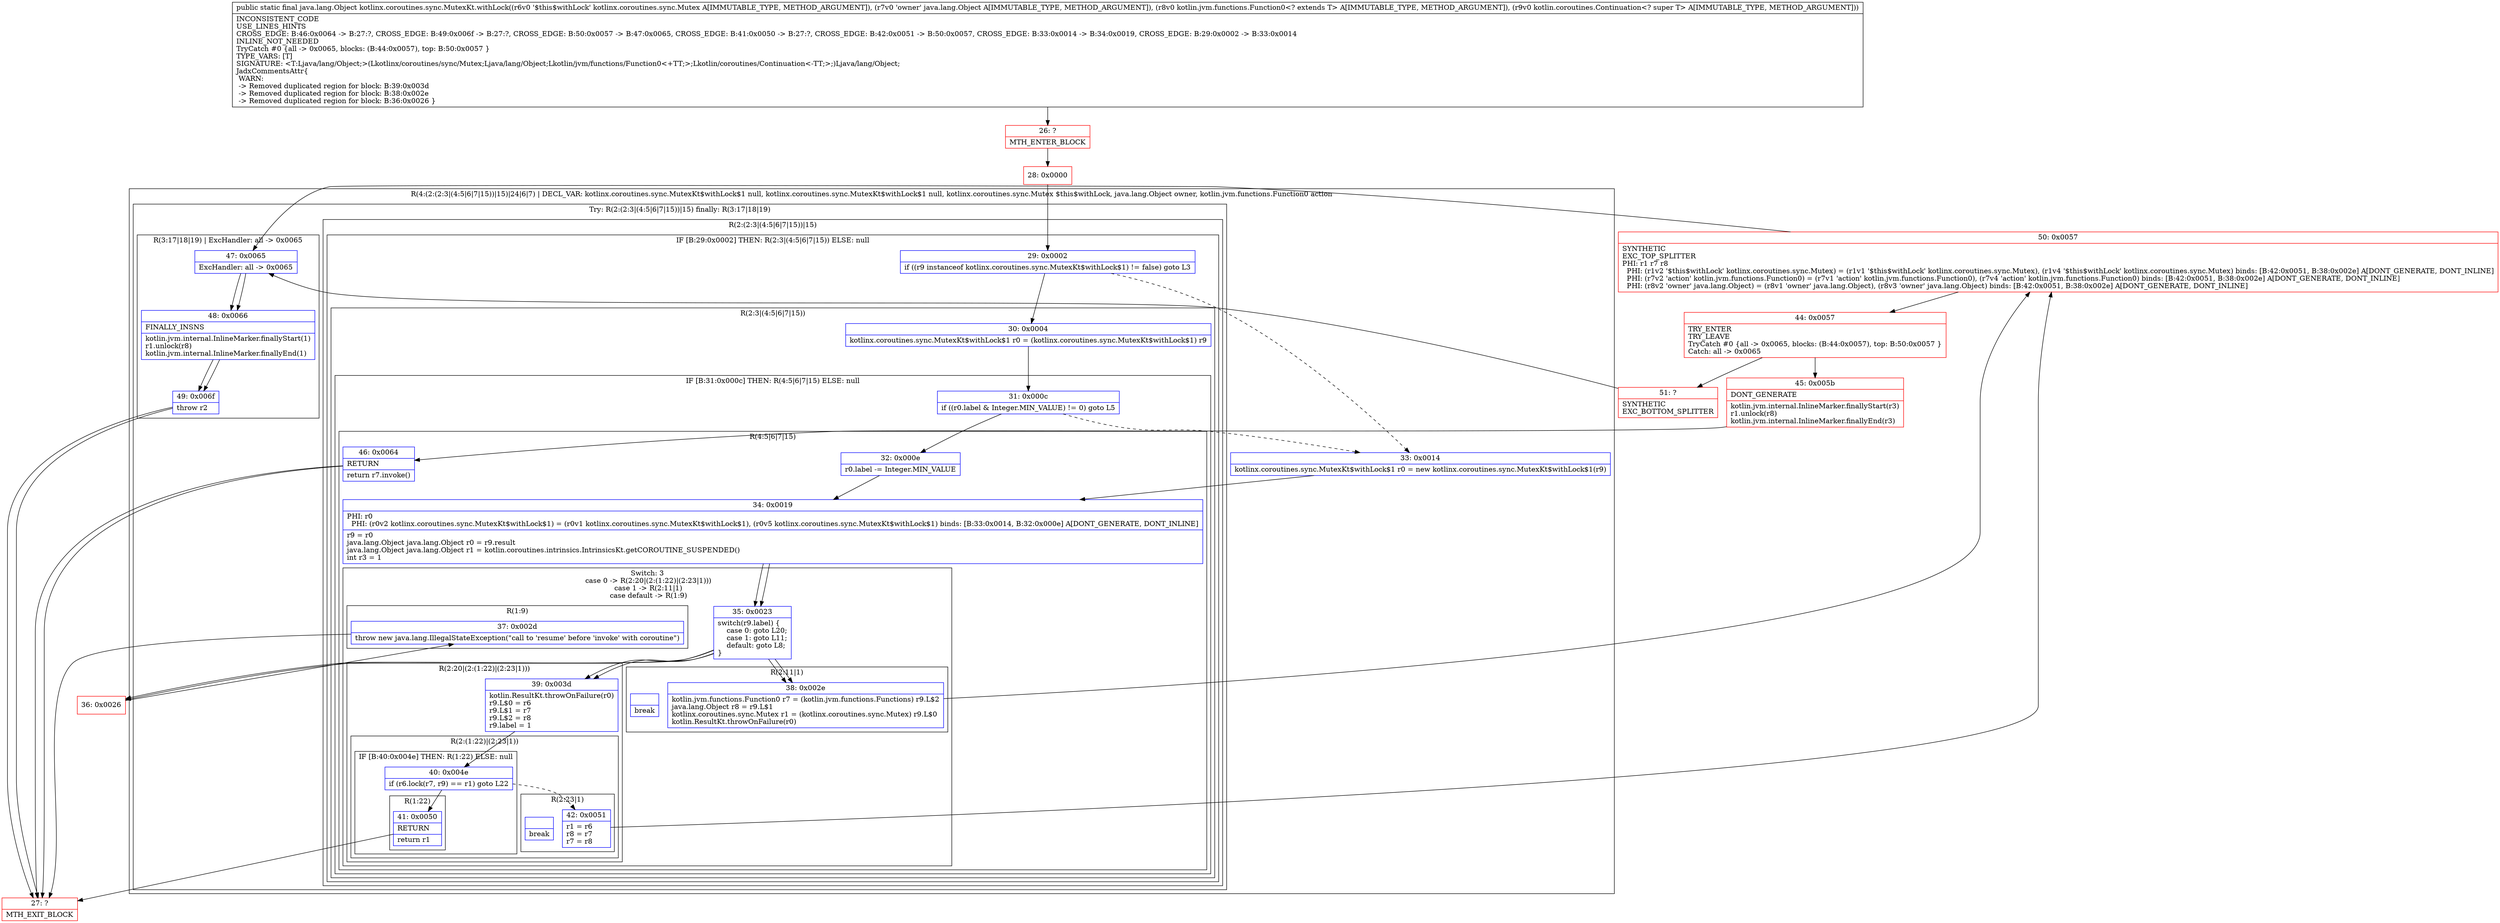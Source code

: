 digraph "CFG forkotlinx.coroutines.sync.MutexKt.withLock(Lkotlinx\/coroutines\/sync\/Mutex;Ljava\/lang\/Object;Lkotlin\/jvm\/functions\/Function0;Lkotlin\/coroutines\/Continuation;)Ljava\/lang\/Object;" {
subgraph cluster_Region_988492658 {
label = "R(4:(2:(2:3|(4:5|6|7|15))|15)|24|6|7) | DECL_VAR: kotlinx.coroutines.sync.MutexKt$withLock$1 null, kotlinx.coroutines.sync.MutexKt$withLock$1 null, kotlinx.coroutines.sync.Mutex $this$withLock, java.lang.Object owner, kotlin.jvm.functions.Function0 action\l";
node [shape=record,color=blue];
subgraph cluster_TryCatchRegion_837293661 {
label = "Try: R(2:(2:3|(4:5|6|7|15))|15) finally: R(3:17|18|19)";
node [shape=record,color=blue];
subgraph cluster_Region_1951326473 {
label = "R(2:(2:3|(4:5|6|7|15))|15)";
node [shape=record,color=blue];
subgraph cluster_IfRegion_954802427 {
label = "IF [B:29:0x0002] THEN: R(2:3|(4:5|6|7|15)) ELSE: null";
node [shape=record,color=blue];
Node_29 [shape=record,label="{29\:\ 0x0002|if ((r9 instanceof kotlinx.coroutines.sync.MutexKt$withLock$1) != false) goto L3\l}"];
subgraph cluster_Region_186982315 {
label = "R(2:3|(4:5|6|7|15))";
node [shape=record,color=blue];
Node_30 [shape=record,label="{30\:\ 0x0004|kotlinx.coroutines.sync.MutexKt$withLock$1 r0 = (kotlinx.coroutines.sync.MutexKt$withLock$1) r9\l}"];
subgraph cluster_IfRegion_531197075 {
label = "IF [B:31:0x000c] THEN: R(4:5|6|7|15) ELSE: null";
node [shape=record,color=blue];
Node_31 [shape=record,label="{31\:\ 0x000c|if ((r0.label & Integer.MIN_VALUE) != 0) goto L5\l}"];
subgraph cluster_Region_661814139 {
label = "R(4:5|6|7|15)";
node [shape=record,color=blue];
Node_32 [shape=record,label="{32\:\ 0x000e|r0.label \-= Integer.MIN_VALUE\l}"];
Node_34 [shape=record,label="{34\:\ 0x0019|PHI: r0 \l  PHI: (r0v2 kotlinx.coroutines.sync.MutexKt$withLock$1) = (r0v1 kotlinx.coroutines.sync.MutexKt$withLock$1), (r0v5 kotlinx.coroutines.sync.MutexKt$withLock$1) binds: [B:33:0x0014, B:32:0x000e] A[DONT_GENERATE, DONT_INLINE]\l|r9 = r0\ljava.lang.Object java.lang.Object r0 = r9.result\ljava.lang.Object java.lang.Object r1 = kotlin.coroutines.intrinsics.IntrinsicsKt.getCOROUTINE_SUSPENDED()\lint r3 = 1\l}"];
subgraph cluster_SwitchRegion_846559825 {
label = "Switch: 3
 case 0 -> R(2:20|(2:(1:22)|(2:23|1)))
 case 1 -> R(2:11|1)
 case default -> R(1:9)";
node [shape=record,color=blue];
Node_35 [shape=record,label="{35\:\ 0x0023|switch(r9.label) \{\l    case 0: goto L20;\l    case 1: goto L11;\l    default: goto L8;\l\}\l}"];
subgraph cluster_Region_1374072782 {
label = "R(2:20|(2:(1:22)|(2:23|1)))";
node [shape=record,color=blue];
Node_39 [shape=record,label="{39\:\ 0x003d|kotlin.ResultKt.throwOnFailure(r0)\lr9.L$0 = r6\lr9.L$1 = r7\lr9.L$2 = r8\lr9.label = 1\l}"];
subgraph cluster_Region_1845676997 {
label = "R(2:(1:22)|(2:23|1))";
node [shape=record,color=blue];
subgraph cluster_IfRegion_1914513950 {
label = "IF [B:40:0x004e] THEN: R(1:22) ELSE: null";
node [shape=record,color=blue];
Node_40 [shape=record,label="{40\:\ 0x004e|if (r6.lock(r7, r9) == r1) goto L22\l}"];
subgraph cluster_Region_994197264 {
label = "R(1:22)";
node [shape=record,color=blue];
Node_41 [shape=record,label="{41\:\ 0x0050|RETURN\l|return r1\l}"];
}
}
subgraph cluster_Region_538226620 {
label = "R(2:23|1)";
node [shape=record,color=blue];
Node_42 [shape=record,label="{42\:\ 0x0051|r1 = r6\lr8 = r7\lr7 = r8\l}"];
Node_InsnContainer_1833384357 [shape=record,label="{|break\l}"];
}
}
}
subgraph cluster_Region_1174421125 {
label = "R(2:11|1)";
node [shape=record,color=blue];
Node_38 [shape=record,label="{38\:\ 0x002e|kotlin.jvm.functions.Function0 r7 = (kotlin.jvm.functions.Functions) r9.L$2\ljava.lang.Object r8 = r9.L$1\lkotlinx.coroutines.sync.Mutex r1 = (kotlinx.coroutines.sync.Mutex) r9.L$0\lkotlin.ResultKt.throwOnFailure(r0)\l}"];
Node_InsnContainer_483930638 [shape=record,label="{|break\l}"];
}
subgraph cluster_Region_1212225778 {
label = "R(1:9)";
node [shape=record,color=blue];
Node_37 [shape=record,label="{37\:\ 0x002d|throw new java.lang.IllegalStateException(\"call to 'resume' before 'invoke' with coroutine\")\l}"];
}
}
Node_46 [shape=record,label="{46\:\ 0x0064|RETURN\l|return r7.invoke()\l}"];
}
}
}
}
Node_46 [shape=record,label="{46\:\ 0x0064|RETURN\l|return r7.invoke()\l}"];
}
subgraph cluster_Region_820362972 {
label = "R(3:17|18|19) | ExcHandler: all \-\> 0x0065\l";
node [shape=record,color=blue];
Node_47 [shape=record,label="{47\:\ 0x0065|ExcHandler: all \-\> 0x0065\l}"];
Node_48 [shape=record,label="{48\:\ 0x0066|FINALLY_INSNS\l|kotlin.jvm.internal.InlineMarker.finallyStart(1)\lr1.unlock(r8)\lkotlin.jvm.internal.InlineMarker.finallyEnd(1)\l}"];
Node_49 [shape=record,label="{49\:\ 0x006f|throw r2\l}"];
}
}
Node_33 [shape=record,label="{33\:\ 0x0014|kotlinx.coroutines.sync.MutexKt$withLock$1 r0 = new kotlinx.coroutines.sync.MutexKt$withLock$1(r9)\l}"];
Node_34 [shape=record,label="{34\:\ 0x0019|PHI: r0 \l  PHI: (r0v2 kotlinx.coroutines.sync.MutexKt$withLock$1) = (r0v1 kotlinx.coroutines.sync.MutexKt$withLock$1), (r0v5 kotlinx.coroutines.sync.MutexKt$withLock$1) binds: [B:33:0x0014, B:32:0x000e] A[DONT_GENERATE, DONT_INLINE]\l|r9 = r0\ljava.lang.Object java.lang.Object r0 = r9.result\ljava.lang.Object java.lang.Object r1 = kotlin.coroutines.intrinsics.IntrinsicsKt.getCOROUTINE_SUSPENDED()\lint r3 = 1\l}"];
subgraph cluster_SwitchRegion_1597924326 {
label = "Switch: 0";
node [shape=record,color=blue];
Node_35 [shape=record,label="{35\:\ 0x0023|switch(r9.label) \{\l    case 0: goto L20;\l    case 1: goto L11;\l    default: goto L8;\l\}\l}"];
}
}
subgraph cluster_Region_820362972 {
label = "R(3:17|18|19) | ExcHandler: all \-\> 0x0065\l";
node [shape=record,color=blue];
Node_47 [shape=record,label="{47\:\ 0x0065|ExcHandler: all \-\> 0x0065\l}"];
Node_48 [shape=record,label="{48\:\ 0x0066|FINALLY_INSNS\l|kotlin.jvm.internal.InlineMarker.finallyStart(1)\lr1.unlock(r8)\lkotlin.jvm.internal.InlineMarker.finallyEnd(1)\l}"];
Node_49 [shape=record,label="{49\:\ 0x006f|throw r2\l}"];
}
Node_26 [shape=record,color=red,label="{26\:\ ?|MTH_ENTER_BLOCK\l}"];
Node_28 [shape=record,color=red,label="{28\:\ 0x0000}"];
Node_36 [shape=record,color=red,label="{36\:\ 0x0026}"];
Node_27 [shape=record,color=red,label="{27\:\ ?|MTH_EXIT_BLOCK\l}"];
Node_50 [shape=record,color=red,label="{50\:\ 0x0057|SYNTHETIC\lEXC_TOP_SPLITTER\lPHI: r1 r7 r8 \l  PHI: (r1v2 '$this$withLock' kotlinx.coroutines.sync.Mutex) = (r1v1 '$this$withLock' kotlinx.coroutines.sync.Mutex), (r1v4 '$this$withLock' kotlinx.coroutines.sync.Mutex) binds: [B:42:0x0051, B:38:0x002e] A[DONT_GENERATE, DONT_INLINE]\l  PHI: (r7v2 'action' kotlin.jvm.functions.Function0) = (r7v1 'action' kotlin.jvm.functions.Function0), (r7v4 'action' kotlin.jvm.functions.Function0) binds: [B:42:0x0051, B:38:0x002e] A[DONT_GENERATE, DONT_INLINE]\l  PHI: (r8v2 'owner' java.lang.Object) = (r8v1 'owner' java.lang.Object), (r8v3 'owner' java.lang.Object) binds: [B:42:0x0051, B:38:0x002e] A[DONT_GENERATE, DONT_INLINE]\l}"];
Node_44 [shape=record,color=red,label="{44\:\ 0x0057|TRY_ENTER\lTRY_LEAVE\lTryCatch #0 \{all \-\> 0x0065, blocks: (B:44:0x0057), top: B:50:0x0057 \}\lCatch: all \-\> 0x0065\l}"];
Node_45 [shape=record,color=red,label="{45\:\ 0x005b|DONT_GENERATE\l|kotlin.jvm.internal.InlineMarker.finallyStart(r3)\lr1.unlock(r8)\lkotlin.jvm.internal.InlineMarker.finallyEnd(r3)\l}"];
Node_51 [shape=record,color=red,label="{51\:\ ?|SYNTHETIC\lEXC_BOTTOM_SPLITTER\l}"];
MethodNode[shape=record,label="{public static final java.lang.Object kotlinx.coroutines.sync.MutexKt.withLock((r6v0 '$this$withLock' kotlinx.coroutines.sync.Mutex A[IMMUTABLE_TYPE, METHOD_ARGUMENT]), (r7v0 'owner' java.lang.Object A[IMMUTABLE_TYPE, METHOD_ARGUMENT]), (r8v0 kotlin.jvm.functions.Function0\<? extends T\> A[IMMUTABLE_TYPE, METHOD_ARGUMENT]), (r9v0 kotlin.coroutines.Continuation\<? super T\> A[IMMUTABLE_TYPE, METHOD_ARGUMENT]))  | INCONSISTENT_CODE\lUSE_LINES_HINTS\lCROSS_EDGE: B:46:0x0064 \-\> B:27:?, CROSS_EDGE: B:49:0x006f \-\> B:27:?, CROSS_EDGE: B:50:0x0057 \-\> B:47:0x0065, CROSS_EDGE: B:41:0x0050 \-\> B:27:?, CROSS_EDGE: B:42:0x0051 \-\> B:50:0x0057, CROSS_EDGE: B:33:0x0014 \-\> B:34:0x0019, CROSS_EDGE: B:29:0x0002 \-\> B:33:0x0014\lINLINE_NOT_NEEDED\lTryCatch #0 \{all \-\> 0x0065, blocks: (B:44:0x0057), top: B:50:0x0057 \}\lTYPE_VARS: [T]\lSIGNATURE: \<T:Ljava\/lang\/Object;\>(Lkotlinx\/coroutines\/sync\/Mutex;Ljava\/lang\/Object;Lkotlin\/jvm\/functions\/Function0\<+TT;\>;Lkotlin\/coroutines\/Continuation\<\-TT;\>;)Ljava\/lang\/Object;\lJadxCommentsAttr\{\l WARN: \l \-\> Removed duplicated region for block: B:39:0x003d \l \-\> Removed duplicated region for block: B:38:0x002e \l \-\> Removed duplicated region for block: B:36:0x0026 \}\l}"];
MethodNode -> Node_26;Node_29 -> Node_30;
Node_29 -> Node_33[style=dashed];
Node_30 -> Node_31;
Node_31 -> Node_32;
Node_31 -> Node_33[style=dashed];
Node_32 -> Node_34;
Node_34 -> Node_35;
Node_35 -> Node_36;
Node_35 -> Node_38;
Node_35 -> Node_39;
Node_39 -> Node_40;
Node_40 -> Node_41;
Node_40 -> Node_42[style=dashed];
Node_41 -> Node_27;
Node_42 -> Node_50;
Node_38 -> Node_50;
Node_37 -> Node_27;
Node_46 -> Node_27;
Node_46 -> Node_27;
Node_47 -> Node_48;
Node_48 -> Node_49;
Node_49 -> Node_27;
Node_33 -> Node_34;
Node_34 -> Node_35;
Node_35 -> Node_36;
Node_35 -> Node_38;
Node_35 -> Node_39;
Node_47 -> Node_48;
Node_48 -> Node_49;
Node_49 -> Node_27;
Node_26 -> Node_28;
Node_28 -> Node_29;
Node_36 -> Node_37;
Node_50 -> Node_44;
Node_50 -> Node_47;
Node_44 -> Node_45;
Node_44 -> Node_51;
Node_45 -> Node_46;
Node_51 -> Node_47;
}

